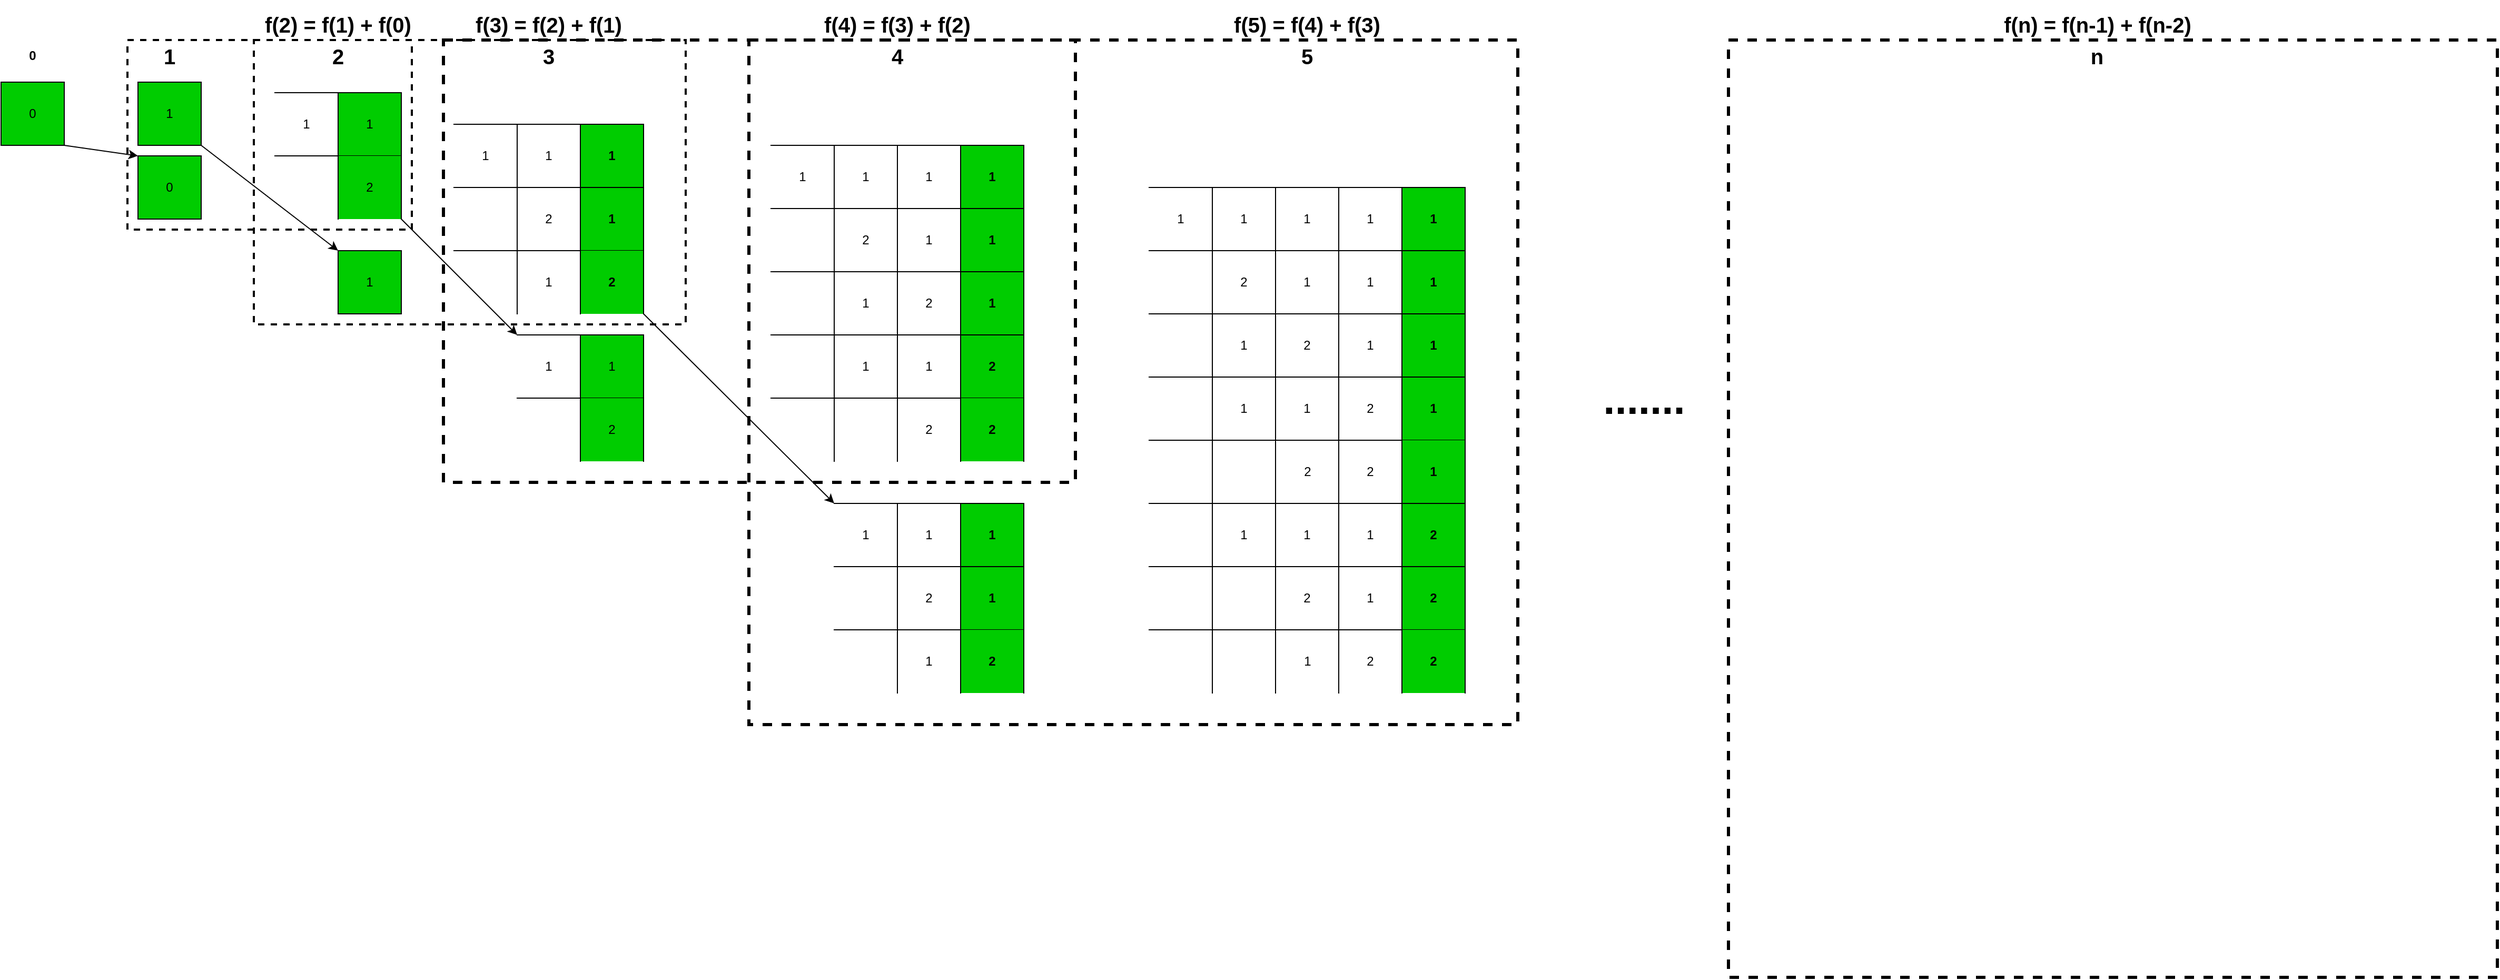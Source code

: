 <mxfile version="17.4.6" type="github">
  <diagram id="meVgTXFV0Rb9YD3vlooV" name="第 1 页">
    <mxGraphModel dx="2449" dy="2693" grid="1" gridSize="10" guides="1" tooltips="1" connect="1" arrows="1" fold="1" page="1" pageScale="1" pageWidth="827" pageHeight="1169" math="0" shadow="0">
      <root>
        <mxCell id="0" />
        <mxCell id="1" parent="0" />
        <mxCell id="g9Eve9OgDXoUgPSPYTMr-540" value="" style="rounded=0;whiteSpace=wrap;html=1;labelBackgroundColor=#FFFFFF;fontColor=#000000;fillColor=none;shadow=0;dashed=1;strokeWidth=2;" vertex="1" parent="1">
          <mxGeometry x="390" width="270" height="180" as="geometry" />
        </mxCell>
        <mxCell id="g9Eve9OgDXoUgPSPYTMr-536" value="" style="rounded=0;whiteSpace=wrap;html=1;labelBackgroundColor=#FFFFFF;fontColor=#000000;fillColor=none;shadow=0;dashed=1;strokeWidth=3;" vertex="1" parent="1">
          <mxGeometry x="980" width="730" height="650" as="geometry" />
        </mxCell>
        <mxCell id="g9Eve9OgDXoUgPSPYTMr-535" value="" style="rounded=0;whiteSpace=wrap;html=1;labelBackgroundColor=#FFFFFF;fontColor=#000000;fillColor=none;shadow=0;dashed=1;strokeWidth=3;" vertex="1" parent="1">
          <mxGeometry x="690" width="600" height="420" as="geometry" />
        </mxCell>
        <mxCell id="g9Eve9OgDXoUgPSPYTMr-534" value="" style="rounded=0;whiteSpace=wrap;html=1;labelBackgroundColor=#FFFFFF;fontColor=#000000;fillColor=none;shadow=0;dashed=1;strokeWidth=2;" vertex="1" parent="1">
          <mxGeometry x="510" width="410" height="270" as="geometry" />
        </mxCell>
        <mxCell id="g9Eve9OgDXoUgPSPYTMr-105" value="" style="group" vertex="1" connectable="0" parent="1">
          <mxGeometry x="530" y="50" width="120" height="120" as="geometry" />
        </mxCell>
        <mxCell id="g9Eve9OgDXoUgPSPYTMr-106" value="1" style="whiteSpace=wrap;html=1;aspect=fixed;fillColor=#00CC00;fontStyle=0" vertex="1" parent="g9Eve9OgDXoUgPSPYTMr-105">
          <mxGeometry x="60" width="60" height="60" as="geometry" />
        </mxCell>
        <mxCell id="g9Eve9OgDXoUgPSPYTMr-107" value="1" style="shape=partialRectangle;whiteSpace=wrap;html=1;left=0;right=0;fillColor=none;" vertex="1" parent="g9Eve9OgDXoUgPSPYTMr-105">
          <mxGeometry width="60" height="60" as="geometry" />
        </mxCell>
        <mxCell id="g9Eve9OgDXoUgPSPYTMr-108" value="2" style="shape=partialRectangle;whiteSpace=wrap;html=1;top=0;bottom=0;fillColor=#00CC00;fontStyle=0" vertex="1" parent="g9Eve9OgDXoUgPSPYTMr-105">
          <mxGeometry x="60" y="60" width="60" height="60" as="geometry" />
        </mxCell>
        <mxCell id="g9Eve9OgDXoUgPSPYTMr-113" value="" style="group" vertex="1" connectable="0" parent="1">
          <mxGeometry x="760" y="80" width="120" height="210" as="geometry" />
        </mxCell>
        <mxCell id="g9Eve9OgDXoUgPSPYTMr-114" value="1" style="whiteSpace=wrap;html=1;aspect=fixed;fontStyle=1;fillColor=#00CC00;" vertex="1" parent="g9Eve9OgDXoUgPSPYTMr-113">
          <mxGeometry x="60" width="60" height="60" as="geometry" />
        </mxCell>
        <mxCell id="g9Eve9OgDXoUgPSPYTMr-115" value="" style="shape=partialRectangle;whiteSpace=wrap;html=1;left=0;right=0;fillColor=none;" vertex="1" parent="g9Eve9OgDXoUgPSPYTMr-113">
          <mxGeometry width="60" height="60" as="geometry" />
        </mxCell>
        <mxCell id="g9Eve9OgDXoUgPSPYTMr-116" value="" style="shape=partialRectangle;whiteSpace=wrap;html=1;top=0;bottom=0;fillColor=none;" vertex="1" parent="g9Eve9OgDXoUgPSPYTMr-113">
          <mxGeometry x="60" y="60" width="60" height="60" as="geometry" />
        </mxCell>
        <mxCell id="g9Eve9OgDXoUgPSPYTMr-117" value="" style="group" vertex="1" connectable="0" parent="g9Eve9OgDXoUgPSPYTMr-113">
          <mxGeometry x="-60" width="140" height="210" as="geometry" />
        </mxCell>
        <mxCell id="g9Eve9OgDXoUgPSPYTMr-118" value="1" style="whiteSpace=wrap;html=1;aspect=fixed;" vertex="1" parent="g9Eve9OgDXoUgPSPYTMr-117">
          <mxGeometry x="60" width="60" height="60" as="geometry" />
        </mxCell>
        <mxCell id="g9Eve9OgDXoUgPSPYTMr-119" value="1" style="shape=partialRectangle;whiteSpace=wrap;html=1;left=0;right=0;fillColor=none;" vertex="1" parent="g9Eve9OgDXoUgPSPYTMr-117">
          <mxGeometry width="60" height="60" as="geometry" />
        </mxCell>
        <mxCell id="g9Eve9OgDXoUgPSPYTMr-120" value="" style="shape=partialRectangle;whiteSpace=wrap;html=1;top=0;bottom=0;fillColor=none;" vertex="1" parent="g9Eve9OgDXoUgPSPYTMr-117">
          <mxGeometry x="60" y="60" width="60" height="60" as="geometry" />
        </mxCell>
        <mxCell id="g9Eve9OgDXoUgPSPYTMr-121" value="" style="group" vertex="1" connectable="0" parent="g9Eve9OgDXoUgPSPYTMr-117">
          <mxGeometry y="60" width="120" height="120" as="geometry" />
        </mxCell>
        <mxCell id="g9Eve9OgDXoUgPSPYTMr-122" value="" style="whiteSpace=wrap;html=1;aspect=fixed;" vertex="1" parent="g9Eve9OgDXoUgPSPYTMr-121">
          <mxGeometry x="60" width="60" height="60" as="geometry" />
        </mxCell>
        <mxCell id="g9Eve9OgDXoUgPSPYTMr-123" value="" style="shape=partialRectangle;whiteSpace=wrap;html=1;left=0;right=0;fillColor=none;" vertex="1" parent="g9Eve9OgDXoUgPSPYTMr-121">
          <mxGeometry width="60" height="60" as="geometry" />
        </mxCell>
        <mxCell id="g9Eve9OgDXoUgPSPYTMr-124" value="1" style="shape=partialRectangle;whiteSpace=wrap;html=1;top=0;bottom=0;fillColor=none;" vertex="1" parent="g9Eve9OgDXoUgPSPYTMr-121">
          <mxGeometry x="60" y="60" width="60" height="60" as="geometry" />
        </mxCell>
        <mxCell id="g9Eve9OgDXoUgPSPYTMr-125" value="" style="group;fontStyle=1;fillColor=none;" vertex="1" connectable="0" parent="g9Eve9OgDXoUgPSPYTMr-113">
          <mxGeometry y="60" width="120" height="120" as="geometry" />
        </mxCell>
        <mxCell id="g9Eve9OgDXoUgPSPYTMr-126" value="1" style="whiteSpace=wrap;html=1;aspect=fixed;fontStyle=1;fillColor=#00CC00;" vertex="1" parent="g9Eve9OgDXoUgPSPYTMr-125">
          <mxGeometry x="60" width="60" height="60" as="geometry" />
        </mxCell>
        <mxCell id="g9Eve9OgDXoUgPSPYTMr-127" value="2" style="shape=partialRectangle;whiteSpace=wrap;html=1;left=0;right=0;fillColor=none;" vertex="1" parent="g9Eve9OgDXoUgPSPYTMr-125">
          <mxGeometry width="60" height="60" as="geometry" />
        </mxCell>
        <mxCell id="g9Eve9OgDXoUgPSPYTMr-128" value="2" style="shape=partialRectangle;whiteSpace=wrap;html=1;top=0;bottom=0;fillColor=#00CC00;fontStyle=1" vertex="1" parent="g9Eve9OgDXoUgPSPYTMr-125">
          <mxGeometry x="60" y="60" width="60" height="60" as="geometry" />
        </mxCell>
        <mxCell id="g9Eve9OgDXoUgPSPYTMr-129" value="" style="group" vertex="1" connectable="0" parent="1">
          <mxGeometry x="1121" y="100" width="120" height="300" as="geometry" />
        </mxCell>
        <mxCell id="g9Eve9OgDXoUgPSPYTMr-130" value="1" style="whiteSpace=wrap;html=1;aspect=fixed;fillColor=#00CC00;fontStyle=1" vertex="1" parent="g9Eve9OgDXoUgPSPYTMr-129">
          <mxGeometry x="60" width="60" height="60" as="geometry" />
        </mxCell>
        <mxCell id="g9Eve9OgDXoUgPSPYTMr-131" value="" style="shape=partialRectangle;whiteSpace=wrap;html=1;left=0;right=0;fillColor=none;" vertex="1" parent="g9Eve9OgDXoUgPSPYTMr-129">
          <mxGeometry width="60" height="60" as="geometry" />
        </mxCell>
        <mxCell id="g9Eve9OgDXoUgPSPYTMr-132" value="" style="shape=partialRectangle;whiteSpace=wrap;html=1;top=0;bottom=0;fillColor=#00CC00;fontStyle=1" vertex="1" parent="g9Eve9OgDXoUgPSPYTMr-129">
          <mxGeometry x="60" y="60" width="60" height="60" as="geometry" />
        </mxCell>
        <mxCell id="g9Eve9OgDXoUgPSPYTMr-133" value="" style="group" vertex="1" connectable="0" parent="g9Eve9OgDXoUgPSPYTMr-129">
          <mxGeometry x="-60" width="120" height="240" as="geometry" />
        </mxCell>
        <mxCell id="g9Eve9OgDXoUgPSPYTMr-134" value="1" style="whiteSpace=wrap;html=1;aspect=fixed;" vertex="1" parent="g9Eve9OgDXoUgPSPYTMr-133">
          <mxGeometry x="60" width="60" height="60" as="geometry" />
        </mxCell>
        <mxCell id="g9Eve9OgDXoUgPSPYTMr-135" value="" style="shape=partialRectangle;whiteSpace=wrap;html=1;left=0;right=0;fillColor=none;" vertex="1" parent="g9Eve9OgDXoUgPSPYTMr-133">
          <mxGeometry width="60" height="60" as="geometry" />
        </mxCell>
        <mxCell id="g9Eve9OgDXoUgPSPYTMr-136" value="" style="shape=partialRectangle;whiteSpace=wrap;html=1;top=0;bottom=0;fillColor=none;" vertex="1" parent="g9Eve9OgDXoUgPSPYTMr-133">
          <mxGeometry x="60" y="60" width="60" height="60" as="geometry" />
        </mxCell>
        <mxCell id="g9Eve9OgDXoUgPSPYTMr-137" value="" style="group" vertex="1" connectable="0" parent="g9Eve9OgDXoUgPSPYTMr-133">
          <mxGeometry y="60" width="120" height="180" as="geometry" />
        </mxCell>
        <mxCell id="g9Eve9OgDXoUgPSPYTMr-138" value="" style="whiteSpace=wrap;html=1;aspect=fixed;" vertex="1" parent="g9Eve9OgDXoUgPSPYTMr-137">
          <mxGeometry x="60" width="60" height="60" as="geometry" />
        </mxCell>
        <mxCell id="g9Eve9OgDXoUgPSPYTMr-139" value="" style="shape=partialRectangle;whiteSpace=wrap;html=1;left=0;right=0;fillColor=none;" vertex="1" parent="g9Eve9OgDXoUgPSPYTMr-137">
          <mxGeometry width="60" height="60" as="geometry" />
        </mxCell>
        <mxCell id="g9Eve9OgDXoUgPSPYTMr-140" value="" style="shape=partialRectangle;whiteSpace=wrap;html=1;top=0;bottom=0;fillColor=none;" vertex="1" parent="g9Eve9OgDXoUgPSPYTMr-137">
          <mxGeometry x="60" y="60" width="60" height="60" as="geometry" />
        </mxCell>
        <mxCell id="g9Eve9OgDXoUgPSPYTMr-158" value="" style="group" vertex="1" connectable="0" parent="g9Eve9OgDXoUgPSPYTMr-137">
          <mxGeometry y="60" width="120" height="120" as="geometry" />
        </mxCell>
        <mxCell id="g9Eve9OgDXoUgPSPYTMr-159" value="" style="whiteSpace=wrap;html=1;aspect=fixed;" vertex="1" parent="g9Eve9OgDXoUgPSPYTMr-158">
          <mxGeometry x="60" width="60" height="60" as="geometry" />
        </mxCell>
        <mxCell id="g9Eve9OgDXoUgPSPYTMr-160" value="" style="shape=partialRectangle;whiteSpace=wrap;html=1;left=0;right=0;fillColor=none;" vertex="1" parent="g9Eve9OgDXoUgPSPYTMr-158">
          <mxGeometry width="60" height="60" as="geometry" />
        </mxCell>
        <mxCell id="g9Eve9OgDXoUgPSPYTMr-161" value="" style="shape=partialRectangle;whiteSpace=wrap;html=1;top=0;bottom=0;fillColor=none;" vertex="1" parent="g9Eve9OgDXoUgPSPYTMr-158">
          <mxGeometry x="60" y="60" width="60" height="60" as="geometry" />
        </mxCell>
        <mxCell id="g9Eve9OgDXoUgPSPYTMr-146" value="" style="group" vertex="1" connectable="0" parent="g9Eve9OgDXoUgPSPYTMr-133">
          <mxGeometry x="-60" width="120" height="240" as="geometry" />
        </mxCell>
        <mxCell id="g9Eve9OgDXoUgPSPYTMr-147" value="1" style="whiteSpace=wrap;html=1;aspect=fixed;" vertex="1" parent="g9Eve9OgDXoUgPSPYTMr-146">
          <mxGeometry x="60" width="60" height="60" as="geometry" />
        </mxCell>
        <mxCell id="g9Eve9OgDXoUgPSPYTMr-148" value="1" style="shape=partialRectangle;whiteSpace=wrap;html=1;left=0;right=0;fillColor=none;" vertex="1" parent="g9Eve9OgDXoUgPSPYTMr-146">
          <mxGeometry width="60" height="60" as="geometry" />
        </mxCell>
        <mxCell id="g9Eve9OgDXoUgPSPYTMr-149" value="" style="shape=partialRectangle;whiteSpace=wrap;html=1;top=0;bottom=0;fillColor=none;" vertex="1" parent="g9Eve9OgDXoUgPSPYTMr-146">
          <mxGeometry x="60" y="60" width="60" height="60" as="geometry" />
        </mxCell>
        <mxCell id="g9Eve9OgDXoUgPSPYTMr-150" value="" style="group" vertex="1" connectable="0" parent="g9Eve9OgDXoUgPSPYTMr-146">
          <mxGeometry y="60" width="120" height="180" as="geometry" />
        </mxCell>
        <mxCell id="g9Eve9OgDXoUgPSPYTMr-151" value="2" style="whiteSpace=wrap;html=1;aspect=fixed;" vertex="1" parent="g9Eve9OgDXoUgPSPYTMr-150">
          <mxGeometry x="60" width="60" height="60" as="geometry" />
        </mxCell>
        <mxCell id="g9Eve9OgDXoUgPSPYTMr-152" value="" style="shape=partialRectangle;whiteSpace=wrap;html=1;left=0;right=0;fillColor=none;" vertex="1" parent="g9Eve9OgDXoUgPSPYTMr-150">
          <mxGeometry width="60" height="60" as="geometry" />
        </mxCell>
        <mxCell id="g9Eve9OgDXoUgPSPYTMr-153" value="" style="shape=partialRectangle;whiteSpace=wrap;html=1;top=0;bottom=0;fillColor=none;" vertex="1" parent="g9Eve9OgDXoUgPSPYTMr-150">
          <mxGeometry x="60" y="60" width="60" height="60" as="geometry" />
        </mxCell>
        <mxCell id="g9Eve9OgDXoUgPSPYTMr-154" value="" style="group" vertex="1" connectable="0" parent="g9Eve9OgDXoUgPSPYTMr-150">
          <mxGeometry y="60" width="120" height="120" as="geometry" />
        </mxCell>
        <mxCell id="g9Eve9OgDXoUgPSPYTMr-155" value="1" style="whiteSpace=wrap;html=1;aspect=fixed;" vertex="1" parent="g9Eve9OgDXoUgPSPYTMr-154">
          <mxGeometry x="60" width="60" height="60" as="geometry" />
        </mxCell>
        <mxCell id="g9Eve9OgDXoUgPSPYTMr-156" value="" style="shape=partialRectangle;whiteSpace=wrap;html=1;left=0;right=0;fillColor=none;" vertex="1" parent="g9Eve9OgDXoUgPSPYTMr-154">
          <mxGeometry width="60" height="60" as="geometry" />
        </mxCell>
        <mxCell id="g9Eve9OgDXoUgPSPYTMr-157" value="" style="shape=partialRectangle;whiteSpace=wrap;html=1;top=0;bottom=0;fillColor=none;" vertex="1" parent="g9Eve9OgDXoUgPSPYTMr-154">
          <mxGeometry x="60" y="60" width="60" height="60" as="geometry" />
        </mxCell>
        <mxCell id="g9Eve9OgDXoUgPSPYTMr-141" value="" style="group" vertex="1" connectable="0" parent="g9Eve9OgDXoUgPSPYTMr-129">
          <mxGeometry y="60" width="120" height="240" as="geometry" />
        </mxCell>
        <mxCell id="g9Eve9OgDXoUgPSPYTMr-142" value="1" style="whiteSpace=wrap;html=1;aspect=fixed;fillColor=#00CC00;fontStyle=1" vertex="1" parent="g9Eve9OgDXoUgPSPYTMr-141">
          <mxGeometry x="60" width="60" height="60" as="geometry" />
        </mxCell>
        <mxCell id="g9Eve9OgDXoUgPSPYTMr-143" value="1" style="shape=partialRectangle;whiteSpace=wrap;html=1;left=0;right=0;fillColor=none;" vertex="1" parent="g9Eve9OgDXoUgPSPYTMr-141">
          <mxGeometry width="60" height="60" as="geometry" />
        </mxCell>
        <mxCell id="g9Eve9OgDXoUgPSPYTMr-144" value="" style="shape=partialRectangle;whiteSpace=wrap;html=1;top=0;bottom=0;fillColor=#00CC00;fontStyle=1" vertex="1" parent="g9Eve9OgDXoUgPSPYTMr-141">
          <mxGeometry x="60" y="60" width="60" height="60" as="geometry" />
        </mxCell>
        <mxCell id="g9Eve9OgDXoUgPSPYTMr-162" value="" style="group" vertex="1" connectable="0" parent="g9Eve9OgDXoUgPSPYTMr-141">
          <mxGeometry y="60" width="120" height="180" as="geometry" />
        </mxCell>
        <mxCell id="g9Eve9OgDXoUgPSPYTMr-163" value="1" style="whiteSpace=wrap;html=1;aspect=fixed;fillColor=#00CC00;fontStyle=1" vertex="1" parent="g9Eve9OgDXoUgPSPYTMr-162">
          <mxGeometry x="60" width="60" height="60" as="geometry" />
        </mxCell>
        <mxCell id="g9Eve9OgDXoUgPSPYTMr-164" value="2" style="shape=partialRectangle;whiteSpace=wrap;html=1;left=0;right=0;fillColor=none;" vertex="1" parent="g9Eve9OgDXoUgPSPYTMr-162">
          <mxGeometry width="60" height="60" as="geometry" />
        </mxCell>
        <mxCell id="g9Eve9OgDXoUgPSPYTMr-165" value="" style="shape=partialRectangle;whiteSpace=wrap;html=1;top=0;bottom=0;fillColor=#00CC00;fontStyle=1" vertex="1" parent="g9Eve9OgDXoUgPSPYTMr-162">
          <mxGeometry x="60" y="60" width="60" height="60" as="geometry" />
        </mxCell>
        <mxCell id="g9Eve9OgDXoUgPSPYTMr-166" value="" style="group" vertex="1" connectable="0" parent="g9Eve9OgDXoUgPSPYTMr-162">
          <mxGeometry y="60" width="120" height="120" as="geometry" />
        </mxCell>
        <mxCell id="g9Eve9OgDXoUgPSPYTMr-167" value="2" style="whiteSpace=wrap;html=1;aspect=fixed;fillColor=#00CC00;fontStyle=1" vertex="1" parent="g9Eve9OgDXoUgPSPYTMr-166">
          <mxGeometry x="60" width="60" height="60" as="geometry" />
        </mxCell>
        <mxCell id="g9Eve9OgDXoUgPSPYTMr-168" value="" style="shape=partialRectangle;whiteSpace=wrap;html=1;left=0;right=0;fillColor=none;" vertex="1" parent="g9Eve9OgDXoUgPSPYTMr-166">
          <mxGeometry width="60" height="60" as="geometry" />
        </mxCell>
        <mxCell id="g9Eve9OgDXoUgPSPYTMr-169" value="2" style="shape=partialRectangle;whiteSpace=wrap;html=1;top=0;bottom=0;fillColor=#00CC00;fontStyle=1" vertex="1" parent="g9Eve9OgDXoUgPSPYTMr-166">
          <mxGeometry x="60" y="60" width="60" height="60" as="geometry" />
        </mxCell>
        <mxCell id="g9Eve9OgDXoUgPSPYTMr-178" value="1" style="whiteSpace=wrap;html=1;aspect=fixed;fillColor=#00CC00;fontStyle=1" vertex="1" parent="g9Eve9OgDXoUgPSPYTMr-129">
          <mxGeometry x="60" width="60" height="60" as="geometry" />
        </mxCell>
        <mxCell id="g9Eve9OgDXoUgPSPYTMr-170" value="" style="group" vertex="1" connectable="0" parent="1">
          <mxGeometry x="1061" y="280" width="120" height="120" as="geometry" />
        </mxCell>
        <mxCell id="g9Eve9OgDXoUgPSPYTMr-171" value="1" style="whiteSpace=wrap;html=1;aspect=fixed;" vertex="1" parent="g9Eve9OgDXoUgPSPYTMr-170">
          <mxGeometry x="60" width="60" height="60" as="geometry" />
        </mxCell>
        <mxCell id="g9Eve9OgDXoUgPSPYTMr-172" value="" style="shape=partialRectangle;whiteSpace=wrap;html=1;left=0;right=0;fillColor=none;" vertex="1" parent="g9Eve9OgDXoUgPSPYTMr-170">
          <mxGeometry width="60" height="60" as="geometry" />
        </mxCell>
        <mxCell id="g9Eve9OgDXoUgPSPYTMr-173" value="2" style="shape=partialRectangle;whiteSpace=wrap;html=1;top=0;bottom=0;fillColor=none;" vertex="1" parent="g9Eve9OgDXoUgPSPYTMr-170">
          <mxGeometry x="60" y="60" width="60" height="60" as="geometry" />
        </mxCell>
        <mxCell id="g9Eve9OgDXoUgPSPYTMr-174" value="" style="group" vertex="1" connectable="0" parent="g9Eve9OgDXoUgPSPYTMr-170">
          <mxGeometry x="-60" width="120" height="120" as="geometry" />
        </mxCell>
        <mxCell id="g9Eve9OgDXoUgPSPYTMr-175" value="1" style="whiteSpace=wrap;html=1;aspect=fixed;" vertex="1" parent="g9Eve9OgDXoUgPSPYTMr-174">
          <mxGeometry x="60" width="60" height="60" as="geometry" />
        </mxCell>
        <mxCell id="g9Eve9OgDXoUgPSPYTMr-176" value="" style="shape=partialRectangle;whiteSpace=wrap;html=1;left=0;right=0;fillColor=none;" vertex="1" parent="g9Eve9OgDXoUgPSPYTMr-174">
          <mxGeometry width="60" height="60" as="geometry" />
        </mxCell>
        <mxCell id="g9Eve9OgDXoUgPSPYTMr-177" value="" style="shape=partialRectangle;whiteSpace=wrap;html=1;top=0;bottom=0;fillColor=none;" vertex="1" parent="g9Eve9OgDXoUgPSPYTMr-174">
          <mxGeometry x="60" y="60" width="60" height="60" as="geometry" />
        </mxCell>
        <mxCell id="g9Eve9OgDXoUgPSPYTMr-179" value="" style="group" vertex="1" connectable="0" parent="1">
          <mxGeometry x="530" y="200" width="120" height="120" as="geometry" />
        </mxCell>
        <mxCell id="g9Eve9OgDXoUgPSPYTMr-180" value="1" style="whiteSpace=wrap;html=1;aspect=fixed;fillColor=#00CC00;" vertex="1" parent="g9Eve9OgDXoUgPSPYTMr-179">
          <mxGeometry x="60" width="60" height="60" as="geometry" />
        </mxCell>
        <mxCell id="g9Eve9OgDXoUgPSPYTMr-183" value="" style="group" vertex="1" connectable="0" parent="1">
          <mxGeometry x="760" y="280" width="120" height="120" as="geometry" />
        </mxCell>
        <mxCell id="g9Eve9OgDXoUgPSPYTMr-184" value="1" style="whiteSpace=wrap;html=1;aspect=fixed;fillColor=#00CC00;fontStyle=0" vertex="1" parent="g9Eve9OgDXoUgPSPYTMr-183">
          <mxGeometry x="60" width="60" height="60" as="geometry" />
        </mxCell>
        <mxCell id="g9Eve9OgDXoUgPSPYTMr-185" value="1" style="shape=partialRectangle;whiteSpace=wrap;html=1;left=0;right=0;fillColor=none;" vertex="1" parent="g9Eve9OgDXoUgPSPYTMr-183">
          <mxGeometry width="60" height="60" as="geometry" />
        </mxCell>
        <mxCell id="g9Eve9OgDXoUgPSPYTMr-186" value="2" style="shape=partialRectangle;whiteSpace=wrap;html=1;top=0;bottom=0;fillColor=#00CC00;fontStyle=0" vertex="1" parent="g9Eve9OgDXoUgPSPYTMr-183">
          <mxGeometry x="60" y="60" width="60" height="60" as="geometry" />
        </mxCell>
        <mxCell id="g9Eve9OgDXoUgPSPYTMr-236" value="" style="group" vertex="1" connectable="0" parent="1">
          <mxGeometry x="360" y="30" width="120" height="140" as="geometry" />
        </mxCell>
        <mxCell id="g9Eve9OgDXoUgPSPYTMr-237" value="1" style="whiteSpace=wrap;html=1;aspect=fixed;fillColor=#00CC00;" vertex="1" parent="g9Eve9OgDXoUgPSPYTMr-236">
          <mxGeometry x="40" y="10" width="60" height="60" as="geometry" />
        </mxCell>
        <mxCell id="g9Eve9OgDXoUgPSPYTMr-539" value="0" style="whiteSpace=wrap;html=1;aspect=fixed;fillColor=#00CC00;" vertex="1" parent="g9Eve9OgDXoUgPSPYTMr-236">
          <mxGeometry x="40" y="80" width="60" height="60" as="geometry" />
        </mxCell>
        <mxCell id="g9Eve9OgDXoUgPSPYTMr-238" value="" style="group" vertex="1" connectable="0" parent="1">
          <mxGeometry x="1121" y="440" width="120" height="180" as="geometry" />
        </mxCell>
        <mxCell id="g9Eve9OgDXoUgPSPYTMr-239" value="1" style="whiteSpace=wrap;html=1;aspect=fixed;fontStyle=1;fillColor=#00CC00;" vertex="1" parent="g9Eve9OgDXoUgPSPYTMr-238">
          <mxGeometry x="60" width="60" height="60" as="geometry" />
        </mxCell>
        <mxCell id="g9Eve9OgDXoUgPSPYTMr-240" value="" style="shape=partialRectangle;whiteSpace=wrap;html=1;left=0;right=0;fillColor=none;" vertex="1" parent="g9Eve9OgDXoUgPSPYTMr-238">
          <mxGeometry width="60" height="60" as="geometry" />
        </mxCell>
        <mxCell id="g9Eve9OgDXoUgPSPYTMr-241" value="" style="shape=partialRectangle;whiteSpace=wrap;html=1;top=0;bottom=0;fillColor=none;" vertex="1" parent="g9Eve9OgDXoUgPSPYTMr-238">
          <mxGeometry x="60" y="60" width="60" height="60" as="geometry" />
        </mxCell>
        <mxCell id="g9Eve9OgDXoUgPSPYTMr-242" value="" style="group" vertex="1" connectable="0" parent="g9Eve9OgDXoUgPSPYTMr-238">
          <mxGeometry x="-60" width="120" height="180" as="geometry" />
        </mxCell>
        <mxCell id="g9Eve9OgDXoUgPSPYTMr-243" value="1" style="whiteSpace=wrap;html=1;aspect=fixed;" vertex="1" parent="g9Eve9OgDXoUgPSPYTMr-242">
          <mxGeometry x="60" width="60" height="60" as="geometry" />
        </mxCell>
        <mxCell id="g9Eve9OgDXoUgPSPYTMr-244" value="1" style="shape=partialRectangle;whiteSpace=wrap;html=1;left=0;right=0;fillColor=none;" vertex="1" parent="g9Eve9OgDXoUgPSPYTMr-242">
          <mxGeometry width="60" height="60" as="geometry" />
        </mxCell>
        <mxCell id="g9Eve9OgDXoUgPSPYTMr-245" value="" style="shape=partialRectangle;whiteSpace=wrap;html=1;top=0;bottom=0;fillColor=none;" vertex="1" parent="g9Eve9OgDXoUgPSPYTMr-242">
          <mxGeometry x="60" y="60" width="60" height="60" as="geometry" />
        </mxCell>
        <mxCell id="g9Eve9OgDXoUgPSPYTMr-246" value="" style="group" vertex="1" connectable="0" parent="g9Eve9OgDXoUgPSPYTMr-242">
          <mxGeometry y="60" width="120" height="120" as="geometry" />
        </mxCell>
        <mxCell id="g9Eve9OgDXoUgPSPYTMr-247" value="" style="whiteSpace=wrap;html=1;aspect=fixed;" vertex="1" parent="g9Eve9OgDXoUgPSPYTMr-246">
          <mxGeometry x="60" width="60" height="60" as="geometry" />
        </mxCell>
        <mxCell id="g9Eve9OgDXoUgPSPYTMr-248" value="" style="shape=partialRectangle;whiteSpace=wrap;html=1;left=0;right=0;fillColor=none;" vertex="1" parent="g9Eve9OgDXoUgPSPYTMr-246">
          <mxGeometry width="60" height="60" as="geometry" />
        </mxCell>
        <mxCell id="g9Eve9OgDXoUgPSPYTMr-249" value="1" style="shape=partialRectangle;whiteSpace=wrap;html=1;top=0;bottom=0;fillColor=none;" vertex="1" parent="g9Eve9OgDXoUgPSPYTMr-246">
          <mxGeometry x="60" y="60" width="60" height="60" as="geometry" />
        </mxCell>
        <mxCell id="g9Eve9OgDXoUgPSPYTMr-250" value="" style="group;fontStyle=1;fillColor=none;" vertex="1" connectable="0" parent="g9Eve9OgDXoUgPSPYTMr-238">
          <mxGeometry y="60" width="120" height="120" as="geometry" />
        </mxCell>
        <mxCell id="g9Eve9OgDXoUgPSPYTMr-251" value="1" style="whiteSpace=wrap;html=1;aspect=fixed;fontStyle=1;fillColor=#00CC00;" vertex="1" parent="g9Eve9OgDXoUgPSPYTMr-250">
          <mxGeometry x="60" width="60" height="60" as="geometry" />
        </mxCell>
        <mxCell id="g9Eve9OgDXoUgPSPYTMr-252" value="2" style="shape=partialRectangle;whiteSpace=wrap;html=1;left=0;right=0;fillColor=none;" vertex="1" parent="g9Eve9OgDXoUgPSPYTMr-250">
          <mxGeometry width="60" height="60" as="geometry" />
        </mxCell>
        <mxCell id="g9Eve9OgDXoUgPSPYTMr-253" value="2" style="shape=partialRectangle;whiteSpace=wrap;html=1;top=0;bottom=0;fillColor=#00CC00;fontStyle=1" vertex="1" parent="g9Eve9OgDXoUgPSPYTMr-250">
          <mxGeometry x="60" y="60" width="60" height="60" as="geometry" />
        </mxCell>
        <mxCell id="g9Eve9OgDXoUgPSPYTMr-519" value="" style="group" vertex="1" connectable="0" parent="1">
          <mxGeometry x="1360" y="140" width="300" height="480" as="geometry" />
        </mxCell>
        <mxCell id="g9Eve9OgDXoUgPSPYTMr-446" value="" style="group" vertex="1" connectable="0" parent="g9Eve9OgDXoUgPSPYTMr-519">
          <mxGeometry width="120" height="480" as="geometry" />
        </mxCell>
        <mxCell id="g9Eve9OgDXoUgPSPYTMr-447" value="1" style="whiteSpace=wrap;html=1;aspect=fixed;" vertex="1" parent="g9Eve9OgDXoUgPSPYTMr-446">
          <mxGeometry x="60" width="60" height="60" as="geometry" />
        </mxCell>
        <mxCell id="g9Eve9OgDXoUgPSPYTMr-448" value="1" style="shape=partialRectangle;whiteSpace=wrap;html=1;left=0;right=0;fillColor=none;" vertex="1" parent="g9Eve9OgDXoUgPSPYTMr-446">
          <mxGeometry width="60" height="60" as="geometry" />
        </mxCell>
        <mxCell id="g9Eve9OgDXoUgPSPYTMr-449" value="" style="shape=partialRectangle;whiteSpace=wrap;html=1;top=0;bottom=0;fillColor=none;" vertex="1" parent="g9Eve9OgDXoUgPSPYTMr-446">
          <mxGeometry x="60" y="60" width="60" height="60" as="geometry" />
        </mxCell>
        <mxCell id="g9Eve9OgDXoUgPSPYTMr-451" value="" style="group" vertex="1" connectable="0" parent="g9Eve9OgDXoUgPSPYTMr-446">
          <mxGeometry y="60" width="120" height="420" as="geometry" />
        </mxCell>
        <mxCell id="g9Eve9OgDXoUgPSPYTMr-452" value="2" style="whiteSpace=wrap;html=1;aspect=fixed;" vertex="1" parent="g9Eve9OgDXoUgPSPYTMr-451">
          <mxGeometry x="60" width="60" height="60" as="geometry" />
        </mxCell>
        <mxCell id="g9Eve9OgDXoUgPSPYTMr-453" value="" style="shape=partialRectangle;whiteSpace=wrap;html=1;left=0;right=0;fillColor=none;" vertex="1" parent="g9Eve9OgDXoUgPSPYTMr-451">
          <mxGeometry width="60" height="60" as="geometry" />
        </mxCell>
        <mxCell id="g9Eve9OgDXoUgPSPYTMr-454" value="" style="shape=partialRectangle;whiteSpace=wrap;html=1;top=0;bottom=0;fillColor=none;" vertex="1" parent="g9Eve9OgDXoUgPSPYTMr-451">
          <mxGeometry x="60" y="60" width="60" height="60" as="geometry" />
        </mxCell>
        <mxCell id="g9Eve9OgDXoUgPSPYTMr-455" value="" style="group" vertex="1" connectable="0" parent="g9Eve9OgDXoUgPSPYTMr-451">
          <mxGeometry y="60" width="120" height="360" as="geometry" />
        </mxCell>
        <mxCell id="g9Eve9OgDXoUgPSPYTMr-456" value="1" style="whiteSpace=wrap;html=1;aspect=fixed;" vertex="1" parent="g9Eve9OgDXoUgPSPYTMr-455">
          <mxGeometry x="60" width="60" height="60" as="geometry" />
        </mxCell>
        <mxCell id="g9Eve9OgDXoUgPSPYTMr-457" value="" style="shape=partialRectangle;whiteSpace=wrap;html=1;left=0;right=0;fillColor=none;" vertex="1" parent="g9Eve9OgDXoUgPSPYTMr-455">
          <mxGeometry width="60" height="60" as="geometry" />
        </mxCell>
        <mxCell id="g9Eve9OgDXoUgPSPYTMr-458" value="" style="shape=partialRectangle;whiteSpace=wrap;html=1;top=0;bottom=0;fillColor=none;" vertex="1" parent="g9Eve9OgDXoUgPSPYTMr-455">
          <mxGeometry x="60" y="60" width="60" height="60" as="geometry" />
        </mxCell>
        <mxCell id="g9Eve9OgDXoUgPSPYTMr-459" value="" style="group" vertex="1" connectable="0" parent="g9Eve9OgDXoUgPSPYTMr-455">
          <mxGeometry y="60" width="120" height="300" as="geometry" />
        </mxCell>
        <mxCell id="g9Eve9OgDXoUgPSPYTMr-460" value="1" style="whiteSpace=wrap;html=1;aspect=fixed;" vertex="1" parent="g9Eve9OgDXoUgPSPYTMr-459">
          <mxGeometry x="60" width="60" height="60" as="geometry" />
        </mxCell>
        <mxCell id="g9Eve9OgDXoUgPSPYTMr-461" value="" style="shape=partialRectangle;whiteSpace=wrap;html=1;left=0;right=0;fillColor=none;" vertex="1" parent="g9Eve9OgDXoUgPSPYTMr-459">
          <mxGeometry width="60" height="60" as="geometry" />
        </mxCell>
        <mxCell id="g9Eve9OgDXoUgPSPYTMr-462" value="" style="shape=partialRectangle;whiteSpace=wrap;html=1;top=0;bottom=0;fillColor=none;" vertex="1" parent="g9Eve9OgDXoUgPSPYTMr-459">
          <mxGeometry x="60" y="60" width="60" height="60" as="geometry" />
        </mxCell>
        <mxCell id="g9Eve9OgDXoUgPSPYTMr-463" value="" style="group" vertex="1" connectable="0" parent="g9Eve9OgDXoUgPSPYTMr-459">
          <mxGeometry y="120" width="120" height="180" as="geometry" />
        </mxCell>
        <mxCell id="g9Eve9OgDXoUgPSPYTMr-464" value="1" style="whiteSpace=wrap;html=1;aspect=fixed;" vertex="1" parent="g9Eve9OgDXoUgPSPYTMr-463">
          <mxGeometry x="60" width="60" height="60" as="geometry" />
        </mxCell>
        <mxCell id="g9Eve9OgDXoUgPSPYTMr-465" value="" style="shape=partialRectangle;whiteSpace=wrap;html=1;left=0;right=0;fillColor=none;" vertex="1" parent="g9Eve9OgDXoUgPSPYTMr-463">
          <mxGeometry width="60" height="60" as="geometry" />
        </mxCell>
        <mxCell id="g9Eve9OgDXoUgPSPYTMr-466" value="" style="shape=partialRectangle;whiteSpace=wrap;html=1;top=0;bottom=0;fillColor=none;" vertex="1" parent="g9Eve9OgDXoUgPSPYTMr-463">
          <mxGeometry x="60" y="60" width="60" height="60" as="geometry" />
        </mxCell>
        <mxCell id="g9Eve9OgDXoUgPSPYTMr-467" value="" style="group" vertex="1" connectable="0" parent="g9Eve9OgDXoUgPSPYTMr-463">
          <mxGeometry y="60" width="120" height="120" as="geometry" />
        </mxCell>
        <mxCell id="g9Eve9OgDXoUgPSPYTMr-468" value="" style="whiteSpace=wrap;html=1;aspect=fixed;" vertex="1" parent="g9Eve9OgDXoUgPSPYTMr-467">
          <mxGeometry x="60" width="60" height="60" as="geometry" />
        </mxCell>
        <mxCell id="g9Eve9OgDXoUgPSPYTMr-469" value="" style="shape=partialRectangle;whiteSpace=wrap;html=1;left=0;right=0;fillColor=none;" vertex="1" parent="g9Eve9OgDXoUgPSPYTMr-467">
          <mxGeometry width="60" height="60" as="geometry" />
        </mxCell>
        <mxCell id="g9Eve9OgDXoUgPSPYTMr-470" value="" style="shape=partialRectangle;whiteSpace=wrap;html=1;top=0;bottom=0;fillColor=none;" vertex="1" parent="g9Eve9OgDXoUgPSPYTMr-467">
          <mxGeometry x="60" y="60" width="60" height="60" as="geometry" />
        </mxCell>
        <mxCell id="g9Eve9OgDXoUgPSPYTMr-471" value="" style="group" vertex="1" connectable="0" parent="g9Eve9OgDXoUgPSPYTMr-519">
          <mxGeometry x="120" width="120" height="480" as="geometry" />
        </mxCell>
        <mxCell id="g9Eve9OgDXoUgPSPYTMr-472" value="" style="whiteSpace=wrap;html=1;aspect=fixed;" vertex="1" parent="g9Eve9OgDXoUgPSPYTMr-471">
          <mxGeometry x="60" width="60" height="60" as="geometry" />
        </mxCell>
        <mxCell id="g9Eve9OgDXoUgPSPYTMr-473" value="1" style="shape=partialRectangle;whiteSpace=wrap;html=1;left=0;right=0;fillColor=none;" vertex="1" parent="g9Eve9OgDXoUgPSPYTMr-471">
          <mxGeometry width="60" height="60" as="geometry" />
        </mxCell>
        <mxCell id="g9Eve9OgDXoUgPSPYTMr-474" value="" style="shape=partialRectangle;whiteSpace=wrap;html=1;top=0;bottom=0;fillColor=none;" vertex="1" parent="g9Eve9OgDXoUgPSPYTMr-471">
          <mxGeometry x="60" y="60" width="60" height="60" as="geometry" />
        </mxCell>
        <mxCell id="g9Eve9OgDXoUgPSPYTMr-475" value="" style="group" vertex="1" connectable="0" parent="g9Eve9OgDXoUgPSPYTMr-471">
          <mxGeometry y="60" width="120" height="420" as="geometry" />
        </mxCell>
        <mxCell id="g9Eve9OgDXoUgPSPYTMr-476" value="" style="whiteSpace=wrap;html=1;aspect=fixed;" vertex="1" parent="g9Eve9OgDXoUgPSPYTMr-475">
          <mxGeometry x="60" width="60" height="60" as="geometry" />
        </mxCell>
        <mxCell id="g9Eve9OgDXoUgPSPYTMr-477" value="1" style="shape=partialRectangle;whiteSpace=wrap;html=1;left=0;right=0;fillColor=none;" vertex="1" parent="g9Eve9OgDXoUgPSPYTMr-475">
          <mxGeometry width="60" height="60" as="geometry" />
        </mxCell>
        <mxCell id="g9Eve9OgDXoUgPSPYTMr-478" value="" style="shape=partialRectangle;whiteSpace=wrap;html=1;top=0;bottom=0;fillColor=none;" vertex="1" parent="g9Eve9OgDXoUgPSPYTMr-475">
          <mxGeometry x="60" y="60" width="60" height="60" as="geometry" />
        </mxCell>
        <mxCell id="g9Eve9OgDXoUgPSPYTMr-479" value="" style="group" vertex="1" connectable="0" parent="g9Eve9OgDXoUgPSPYTMr-475">
          <mxGeometry y="60" width="120" height="360" as="geometry" />
        </mxCell>
        <mxCell id="g9Eve9OgDXoUgPSPYTMr-480" value="" style="whiteSpace=wrap;html=1;aspect=fixed;" vertex="1" parent="g9Eve9OgDXoUgPSPYTMr-479">
          <mxGeometry x="60" width="60" height="60" as="geometry" />
        </mxCell>
        <mxCell id="g9Eve9OgDXoUgPSPYTMr-481" value="2" style="shape=partialRectangle;whiteSpace=wrap;html=1;left=0;right=0;fillColor=none;" vertex="1" parent="g9Eve9OgDXoUgPSPYTMr-479">
          <mxGeometry width="60" height="60" as="geometry" />
        </mxCell>
        <mxCell id="g9Eve9OgDXoUgPSPYTMr-482" value="" style="shape=partialRectangle;whiteSpace=wrap;html=1;top=0;bottom=0;fillColor=none;" vertex="1" parent="g9Eve9OgDXoUgPSPYTMr-479">
          <mxGeometry x="60" y="60" width="60" height="60" as="geometry" />
        </mxCell>
        <mxCell id="g9Eve9OgDXoUgPSPYTMr-483" value="" style="group" vertex="1" connectable="0" parent="g9Eve9OgDXoUgPSPYTMr-479">
          <mxGeometry y="60" width="120" height="300" as="geometry" />
        </mxCell>
        <mxCell id="g9Eve9OgDXoUgPSPYTMr-484" value="" style="whiteSpace=wrap;html=1;aspect=fixed;" vertex="1" parent="g9Eve9OgDXoUgPSPYTMr-483">
          <mxGeometry x="60" width="60" height="60" as="geometry" />
        </mxCell>
        <mxCell id="g9Eve9OgDXoUgPSPYTMr-485" value="1" style="shape=partialRectangle;whiteSpace=wrap;html=1;left=0;right=0;fillColor=none;" vertex="1" parent="g9Eve9OgDXoUgPSPYTMr-483">
          <mxGeometry width="60" height="60" as="geometry" />
        </mxCell>
        <mxCell id="g9Eve9OgDXoUgPSPYTMr-486" value="2" style="shape=partialRectangle;whiteSpace=wrap;html=1;top=0;bottom=0;fillColor=none;" vertex="1" parent="g9Eve9OgDXoUgPSPYTMr-483">
          <mxGeometry x="60" y="60" width="60" height="60" as="geometry" />
        </mxCell>
        <mxCell id="g9Eve9OgDXoUgPSPYTMr-487" value="" style="group" vertex="1" connectable="0" parent="g9Eve9OgDXoUgPSPYTMr-483">
          <mxGeometry y="120" width="120" height="180" as="geometry" />
        </mxCell>
        <mxCell id="g9Eve9OgDXoUgPSPYTMr-488" value="" style="whiteSpace=wrap;html=1;aspect=fixed;" vertex="1" parent="g9Eve9OgDXoUgPSPYTMr-487">
          <mxGeometry x="60" width="60" height="60" as="geometry" />
        </mxCell>
        <mxCell id="g9Eve9OgDXoUgPSPYTMr-489" value="1" style="shape=partialRectangle;whiteSpace=wrap;html=1;left=0;right=0;fillColor=none;" vertex="1" parent="g9Eve9OgDXoUgPSPYTMr-487">
          <mxGeometry width="60" height="60" as="geometry" />
        </mxCell>
        <mxCell id="g9Eve9OgDXoUgPSPYTMr-490" value="" style="shape=partialRectangle;whiteSpace=wrap;html=1;top=0;bottom=0;fillColor=none;" vertex="1" parent="g9Eve9OgDXoUgPSPYTMr-487">
          <mxGeometry x="60" y="60" width="60" height="60" as="geometry" />
        </mxCell>
        <mxCell id="g9Eve9OgDXoUgPSPYTMr-491" value="" style="group" vertex="1" connectable="0" parent="g9Eve9OgDXoUgPSPYTMr-487">
          <mxGeometry y="60" width="120" height="120" as="geometry" />
        </mxCell>
        <mxCell id="g9Eve9OgDXoUgPSPYTMr-492" value="" style="whiteSpace=wrap;html=1;aspect=fixed;" vertex="1" parent="g9Eve9OgDXoUgPSPYTMr-491">
          <mxGeometry x="60" width="60" height="60" as="geometry" />
        </mxCell>
        <mxCell id="g9Eve9OgDXoUgPSPYTMr-493" value="2" style="shape=partialRectangle;whiteSpace=wrap;html=1;left=0;right=0;fillColor=none;" vertex="1" parent="g9Eve9OgDXoUgPSPYTMr-491">
          <mxGeometry width="60" height="60" as="geometry" />
        </mxCell>
        <mxCell id="g9Eve9OgDXoUgPSPYTMr-494" value="2" style="shape=partialRectangle;whiteSpace=wrap;html=1;top=0;bottom=0;fillColor=none;" vertex="1" parent="g9Eve9OgDXoUgPSPYTMr-491">
          <mxGeometry x="60" y="60" width="60" height="60" as="geometry" />
        </mxCell>
        <mxCell id="g9Eve9OgDXoUgPSPYTMr-495" value="" style="group" vertex="1" connectable="0" parent="g9Eve9OgDXoUgPSPYTMr-519">
          <mxGeometry x="180" width="120" height="480" as="geometry" />
        </mxCell>
        <mxCell id="g9Eve9OgDXoUgPSPYTMr-496" value="1" style="whiteSpace=wrap;html=1;aspect=fixed;fillColor=#00CC00;fontStyle=1" vertex="1" parent="g9Eve9OgDXoUgPSPYTMr-495">
          <mxGeometry x="60" width="60" height="60" as="geometry" />
        </mxCell>
        <mxCell id="g9Eve9OgDXoUgPSPYTMr-497" value="1" style="shape=partialRectangle;whiteSpace=wrap;html=1;left=0;right=0;fillColor=none;" vertex="1" parent="g9Eve9OgDXoUgPSPYTMr-495">
          <mxGeometry width="60" height="60" as="geometry" />
        </mxCell>
        <mxCell id="g9Eve9OgDXoUgPSPYTMr-498" value="" style="shape=partialRectangle;whiteSpace=wrap;html=1;top=0;bottom=0;fillColor=#00CC00;fontStyle=1" vertex="1" parent="g9Eve9OgDXoUgPSPYTMr-495">
          <mxGeometry x="60" y="60" width="60" height="60" as="geometry" />
        </mxCell>
        <mxCell id="g9Eve9OgDXoUgPSPYTMr-499" value="" style="group" vertex="1" connectable="0" parent="g9Eve9OgDXoUgPSPYTMr-495">
          <mxGeometry y="60" width="120" height="420" as="geometry" />
        </mxCell>
        <mxCell id="g9Eve9OgDXoUgPSPYTMr-500" value="1" style="whiteSpace=wrap;html=1;aspect=fixed;fillColor=#00CC00;fontStyle=1" vertex="1" parent="g9Eve9OgDXoUgPSPYTMr-499">
          <mxGeometry x="60" width="60" height="60" as="geometry" />
        </mxCell>
        <mxCell id="g9Eve9OgDXoUgPSPYTMr-501" value="1" style="shape=partialRectangle;whiteSpace=wrap;html=1;left=0;right=0;fillColor=none;" vertex="1" parent="g9Eve9OgDXoUgPSPYTMr-499">
          <mxGeometry width="60" height="60" as="geometry" />
        </mxCell>
        <mxCell id="g9Eve9OgDXoUgPSPYTMr-502" value="" style="shape=partialRectangle;whiteSpace=wrap;html=1;top=0;bottom=0;fillColor=#00CC00;fontStyle=1" vertex="1" parent="g9Eve9OgDXoUgPSPYTMr-499">
          <mxGeometry x="60" y="60" width="60" height="60" as="geometry" />
        </mxCell>
        <mxCell id="g9Eve9OgDXoUgPSPYTMr-503" value="" style="group" vertex="1" connectable="0" parent="g9Eve9OgDXoUgPSPYTMr-499">
          <mxGeometry y="60" width="120" height="360" as="geometry" />
        </mxCell>
        <mxCell id="g9Eve9OgDXoUgPSPYTMr-504" value="1" style="whiteSpace=wrap;html=1;aspect=fixed;fillColor=#00CC00;fontStyle=1" vertex="1" parent="g9Eve9OgDXoUgPSPYTMr-503">
          <mxGeometry x="60" width="60" height="60" as="geometry" />
        </mxCell>
        <mxCell id="g9Eve9OgDXoUgPSPYTMr-505" value="1" style="shape=partialRectangle;whiteSpace=wrap;html=1;left=0;right=0;fillColor=none;" vertex="1" parent="g9Eve9OgDXoUgPSPYTMr-503">
          <mxGeometry width="60" height="60" as="geometry" />
        </mxCell>
        <mxCell id="g9Eve9OgDXoUgPSPYTMr-506" value="" style="shape=partialRectangle;whiteSpace=wrap;html=1;top=0;bottom=0;fillColor=#00CC00;fontStyle=1" vertex="1" parent="g9Eve9OgDXoUgPSPYTMr-503">
          <mxGeometry x="60" y="60" width="60" height="60" as="geometry" />
        </mxCell>
        <mxCell id="g9Eve9OgDXoUgPSPYTMr-507" value="" style="group" vertex="1" connectable="0" parent="g9Eve9OgDXoUgPSPYTMr-503">
          <mxGeometry y="60" width="120" height="300" as="geometry" />
        </mxCell>
        <mxCell id="g9Eve9OgDXoUgPSPYTMr-508" value="1" style="whiteSpace=wrap;html=1;aspect=fixed;fillColor=#00CC00;fontStyle=1" vertex="1" parent="g9Eve9OgDXoUgPSPYTMr-507">
          <mxGeometry x="60" width="60" height="60" as="geometry" />
        </mxCell>
        <mxCell id="g9Eve9OgDXoUgPSPYTMr-509" value="2" style="shape=partialRectangle;whiteSpace=wrap;html=1;left=0;right=0;fillColor=none;" vertex="1" parent="g9Eve9OgDXoUgPSPYTMr-507">
          <mxGeometry width="60" height="60" as="geometry" />
        </mxCell>
        <mxCell id="g9Eve9OgDXoUgPSPYTMr-510" value="1" style="shape=partialRectangle;whiteSpace=wrap;html=1;top=0;bottom=0;fillColor=#00CC00;fontStyle=1" vertex="1" parent="g9Eve9OgDXoUgPSPYTMr-507">
          <mxGeometry x="60" y="60" width="60" height="60" as="geometry" />
        </mxCell>
        <mxCell id="g9Eve9OgDXoUgPSPYTMr-511" value="" style="group" vertex="1" connectable="0" parent="g9Eve9OgDXoUgPSPYTMr-507">
          <mxGeometry y="120" width="120" height="180" as="geometry" />
        </mxCell>
        <mxCell id="g9Eve9OgDXoUgPSPYTMr-512" value="2" style="whiteSpace=wrap;html=1;aspect=fixed;fillColor=#00CC00;fontStyle=1" vertex="1" parent="g9Eve9OgDXoUgPSPYTMr-511">
          <mxGeometry x="60" width="60" height="60" as="geometry" />
        </mxCell>
        <mxCell id="g9Eve9OgDXoUgPSPYTMr-513" value="1" style="shape=partialRectangle;whiteSpace=wrap;html=1;left=0;right=0;fillColor=none;" vertex="1" parent="g9Eve9OgDXoUgPSPYTMr-511">
          <mxGeometry width="60" height="60" as="geometry" />
        </mxCell>
        <mxCell id="g9Eve9OgDXoUgPSPYTMr-514" value="" style="shape=partialRectangle;whiteSpace=wrap;html=1;top=0;bottom=0;fillColor=#00CC00;fontStyle=1" vertex="1" parent="g9Eve9OgDXoUgPSPYTMr-511">
          <mxGeometry x="60" y="60" width="60" height="60" as="geometry" />
        </mxCell>
        <mxCell id="g9Eve9OgDXoUgPSPYTMr-515" value="" style="group" vertex="1" connectable="0" parent="g9Eve9OgDXoUgPSPYTMr-511">
          <mxGeometry y="60" width="120" height="120" as="geometry" />
        </mxCell>
        <mxCell id="g9Eve9OgDXoUgPSPYTMr-516" value="2" style="whiteSpace=wrap;html=1;aspect=fixed;fillColor=#00CC00;fontStyle=1" vertex="1" parent="g9Eve9OgDXoUgPSPYTMr-515">
          <mxGeometry x="60" width="60" height="60" as="geometry" />
        </mxCell>
        <mxCell id="g9Eve9OgDXoUgPSPYTMr-517" value="1" style="shape=partialRectangle;whiteSpace=wrap;html=1;left=0;right=0;fillColor=none;" vertex="1" parent="g9Eve9OgDXoUgPSPYTMr-515">
          <mxGeometry width="60" height="60" as="geometry" />
        </mxCell>
        <mxCell id="g9Eve9OgDXoUgPSPYTMr-518" value="2" style="shape=partialRectangle;whiteSpace=wrap;html=1;top=0;bottom=0;fillColor=#00CC00;fontStyle=1" vertex="1" parent="g9Eve9OgDXoUgPSPYTMr-515">
          <mxGeometry x="60" y="60" width="60" height="60" as="geometry" />
        </mxCell>
        <mxCell id="g9Eve9OgDXoUgPSPYTMr-523" value="&lt;span style=&quot;background-color: rgb(255 , 255 , 255)&quot;&gt;&lt;font color=&quot;#000000&quot;&gt;2&lt;/font&gt;&lt;/span&gt;" style="text;html=1;align=center;verticalAlign=middle;resizable=0;points=[];autosize=1;strokeColor=none;fillColor=none;fontColor=#00CC00;" vertex="1" parent="1">
          <mxGeometry x="1500" y="400" width="20" height="20" as="geometry" />
        </mxCell>
        <mxCell id="g9Eve9OgDXoUgPSPYTMr-524" value="1" style="text;html=1;align=center;verticalAlign=middle;resizable=0;points=[];autosize=1;strokeColor=none;fillColor=none;fontColor=#000000;" vertex="1" parent="1">
          <mxGeometry x="1500" y="580" width="20" height="20" as="geometry" />
        </mxCell>
        <mxCell id="g9Eve9OgDXoUgPSPYTMr-525" style="rounded=0;orthogonalLoop=1;jettySize=auto;html=1;exitX=1;exitY=1;exitDx=0;exitDy=0;entryX=0;entryY=0;entryDx=0;entryDy=0;fontColor=#000000;" edge="1" parent="1" source="g9Eve9OgDXoUgPSPYTMr-128" target="g9Eve9OgDXoUgPSPYTMr-244">
          <mxGeometry relative="1" as="geometry" />
        </mxCell>
        <mxCell id="g9Eve9OgDXoUgPSPYTMr-526" style="edgeStyle=none;rounded=0;orthogonalLoop=1;jettySize=auto;html=1;exitX=1;exitY=1;exitDx=0;exitDy=0;fontColor=#000000;" edge="1" parent="1" source="g9Eve9OgDXoUgPSPYTMr-108">
          <mxGeometry relative="1" as="geometry">
            <mxPoint x="760" y="280" as="targetPoint" />
          </mxGeometry>
        </mxCell>
        <mxCell id="g9Eve9OgDXoUgPSPYTMr-527" style="edgeStyle=none;rounded=0;orthogonalLoop=1;jettySize=auto;html=1;exitX=1;exitY=1;exitDx=0;exitDy=0;entryX=0;entryY=0;entryDx=0;entryDy=0;fontColor=#000000;" edge="1" parent="1" source="g9Eve9OgDXoUgPSPYTMr-237" target="g9Eve9OgDXoUgPSPYTMr-180">
          <mxGeometry relative="1" as="geometry" />
        </mxCell>
        <mxCell id="g9Eve9OgDXoUgPSPYTMr-528" value="&lt;b&gt;&lt;font style=&quot;font-size: 20px&quot;&gt;1&lt;/font&gt;&lt;/b&gt;" style="text;html=1;strokeColor=none;fillColor=none;align=center;verticalAlign=middle;whiteSpace=wrap;rounded=0;labelBackgroundColor=#FFFFFF;fontColor=#000000;" vertex="1" parent="1">
          <mxGeometry x="400" width="60" height="30" as="geometry" />
        </mxCell>
        <mxCell id="g9Eve9OgDXoUgPSPYTMr-529" value="&lt;b&gt;&lt;font style=&quot;font-size: 20px&quot;&gt;2&lt;/font&gt;&lt;/b&gt;" style="text;html=1;strokeColor=none;fillColor=none;align=center;verticalAlign=middle;whiteSpace=wrap;rounded=0;labelBackgroundColor=#FFFFFF;fontColor=#000000;" vertex="1" parent="1">
          <mxGeometry x="560" width="60" height="30" as="geometry" />
        </mxCell>
        <mxCell id="g9Eve9OgDXoUgPSPYTMr-530" value="&lt;b&gt;&lt;font style=&quot;font-size: 20px&quot;&gt;3&lt;/font&gt;&lt;br&gt;&lt;/b&gt;" style="text;html=1;strokeColor=none;fillColor=none;align=center;verticalAlign=middle;whiteSpace=wrap;rounded=0;labelBackgroundColor=#FFFFFF;fontColor=#000000;" vertex="1" parent="1">
          <mxGeometry x="760" width="60" height="30" as="geometry" />
        </mxCell>
        <mxCell id="g9Eve9OgDXoUgPSPYTMr-531" value="&lt;b&gt;&lt;font style=&quot;font-size: 20px&quot;&gt;4&lt;/font&gt;&lt;/b&gt;" style="text;html=1;strokeColor=none;fillColor=none;align=center;verticalAlign=middle;whiteSpace=wrap;rounded=0;labelBackgroundColor=#FFFFFF;fontColor=#000000;" vertex="1" parent="1">
          <mxGeometry x="1091" width="60" height="30" as="geometry" />
        </mxCell>
        <mxCell id="g9Eve9OgDXoUgPSPYTMr-532" value="&lt;b style=&quot;font-size: 20px;&quot;&gt;5&lt;/b&gt;" style="text;html=1;strokeColor=none;fillColor=none;align=center;verticalAlign=middle;whiteSpace=wrap;rounded=0;labelBackgroundColor=#FFFFFF;fontColor=#000000;fontSize=20;" vertex="1" parent="1">
          <mxGeometry x="1480" width="60" height="30" as="geometry" />
        </mxCell>
        <mxCell id="g9Eve9OgDXoUgPSPYTMr-541" style="edgeStyle=none;rounded=0;orthogonalLoop=1;jettySize=auto;html=1;exitX=1;exitY=1;exitDx=0;exitDy=0;entryX=0.037;entryY=0.611;entryDx=0;entryDy=0;entryPerimeter=0;fontColor=#000000;" edge="1" parent="1" source="g9Eve9OgDXoUgPSPYTMr-537" target="g9Eve9OgDXoUgPSPYTMr-540">
          <mxGeometry relative="1" as="geometry" />
        </mxCell>
        <mxCell id="g9Eve9OgDXoUgPSPYTMr-537" value="0" style="whiteSpace=wrap;html=1;aspect=fixed;fillColor=#00CC00;" vertex="1" parent="1">
          <mxGeometry x="270" y="40" width="60" height="60" as="geometry" />
        </mxCell>
        <mxCell id="g9Eve9OgDXoUgPSPYTMr-538" value="&lt;b&gt;0&lt;/b&gt;" style="text;html=1;strokeColor=none;fillColor=none;align=center;verticalAlign=middle;whiteSpace=wrap;rounded=0;labelBackgroundColor=#FFFFFF;fontColor=#000000;" vertex="1" parent="1">
          <mxGeometry x="270" width="60" height="30" as="geometry" />
        </mxCell>
        <mxCell id="g9Eve9OgDXoUgPSPYTMr-542" value="f(2) = f(1) + f(0)" style="text;html=1;strokeColor=none;fillColor=none;align=center;verticalAlign=middle;whiteSpace=wrap;rounded=0;shadow=0;dashed=1;labelBackgroundColor=#FFFFFF;fontColor=#000000;fontStyle=1;fontSize=20;" vertex="1" parent="1">
          <mxGeometry x="515" y="-30" width="150" height="30" as="geometry" />
        </mxCell>
        <mxCell id="g9Eve9OgDXoUgPSPYTMr-543" value="f(3) = f(2) + f(1)" style="text;html=1;strokeColor=none;fillColor=none;align=center;verticalAlign=middle;whiteSpace=wrap;rounded=0;shadow=0;dashed=1;labelBackgroundColor=#FFFFFF;fontColor=#000000;fontStyle=1;fontSize=20;" vertex="1" parent="1">
          <mxGeometry x="715" y="-30" width="150" height="30" as="geometry" />
        </mxCell>
        <mxCell id="g9Eve9OgDXoUgPSPYTMr-544" value="f(4) = f(3) + f(2)" style="text;html=1;strokeColor=none;fillColor=none;align=center;verticalAlign=middle;whiteSpace=wrap;rounded=0;shadow=0;dashed=1;labelBackgroundColor=#FFFFFF;fontColor=#000000;fontStyle=1;fontSize=20;" vertex="1" parent="1">
          <mxGeometry x="1026" y="-30" width="190" height="30" as="geometry" />
        </mxCell>
        <mxCell id="g9Eve9OgDXoUgPSPYTMr-545" value="f(5) = f(4) + f(3)" style="text;html=1;strokeColor=none;fillColor=none;align=center;verticalAlign=middle;whiteSpace=wrap;rounded=0;shadow=0;dashed=1;labelBackgroundColor=#FFFFFF;fontColor=#000000;fontStyle=1;fontSize=20;" vertex="1" parent="1">
          <mxGeometry x="1430" y="-30" width="160" height="30" as="geometry" />
        </mxCell>
        <mxCell id="g9Eve9OgDXoUgPSPYTMr-546" value="" style="rounded=0;whiteSpace=wrap;html=1;labelBackgroundColor=#FFFFFF;fontColor=#000000;fillColor=none;shadow=0;dashed=1;strokeWidth=3;" vertex="1" parent="1">
          <mxGeometry x="1910" width="730" height="890" as="geometry" />
        </mxCell>
        <mxCell id="g9Eve9OgDXoUgPSPYTMr-547" value="f(n) = f(n-1) + f(n-2)" style="text;html=1;strokeColor=none;fillColor=none;align=center;verticalAlign=middle;whiteSpace=wrap;rounded=0;shadow=0;dashed=1;labelBackgroundColor=#FFFFFF;fontColor=#000000;fontStyle=1;fontSize=20;" vertex="1" parent="1">
          <mxGeometry x="2152.5" y="-30" width="215" height="30" as="geometry" />
        </mxCell>
        <mxCell id="g9Eve9OgDXoUgPSPYTMr-548" value="......." style="text;html=1;strokeColor=none;fillColor=none;align=center;verticalAlign=middle;whiteSpace=wrap;rounded=0;shadow=0;dashed=1;labelBackgroundColor=#FFFFFF;fontColor=#000000;fontStyle=1;fontSize=40;" vertex="1" parent="1">
          <mxGeometry x="1740" y="290" width="180" height="100" as="geometry" />
        </mxCell>
        <mxCell id="g9Eve9OgDXoUgPSPYTMr-550" value="&lt;b style=&quot;font-size: 20px&quot;&gt;n&lt;/b&gt;" style="text;html=1;strokeColor=none;fillColor=none;align=center;verticalAlign=middle;whiteSpace=wrap;rounded=0;labelBackgroundColor=#FFFFFF;fontColor=#000000;fontSize=20;" vertex="1" parent="1">
          <mxGeometry x="2230" width="60" height="30" as="geometry" />
        </mxCell>
        <mxCell id="g9Eve9OgDXoUgPSPYTMr-553" style="edgeStyle=none;rounded=0;orthogonalLoop=1;jettySize=auto;html=1;exitX=0.5;exitY=0;exitDx=0;exitDy=0;fontSize=20;fontColor=#000000;" edge="1" parent="1" source="g9Eve9OgDXoUgPSPYTMr-543" target="g9Eve9OgDXoUgPSPYTMr-543">
          <mxGeometry relative="1" as="geometry" />
        </mxCell>
      </root>
    </mxGraphModel>
  </diagram>
</mxfile>
